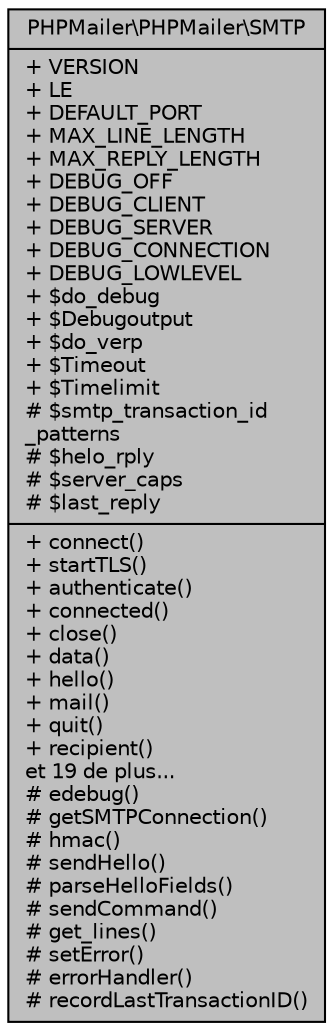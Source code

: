 digraph "PHPMailer\PHPMailer\SMTP"
{
 // LATEX_PDF_SIZE
  edge [fontname="Helvetica",fontsize="10",labelfontname="Helvetica",labelfontsize="10"];
  node [fontname="Helvetica",fontsize="10",shape=record];
  Node1 [label="{PHPMailer\\PHPMailer\\SMTP\n|+ VERSION\l+ LE\l+ DEFAULT_PORT\l+ MAX_LINE_LENGTH\l+ MAX_REPLY_LENGTH\l+ DEBUG_OFF\l+ DEBUG_CLIENT\l+ DEBUG_SERVER\l+ DEBUG_CONNECTION\l+ DEBUG_LOWLEVEL\l+ $do_debug\l+ $Debugoutput\l+ $do_verp\l+ $Timeout\l+ $Timelimit\l# $smtp_transaction_id\l_patterns\l# $helo_rply\l# $server_caps\l# $last_reply\l|+ connect()\l+ startTLS()\l+ authenticate()\l+ connected()\l+ close()\l+ data()\l+ hello()\l+ mail()\l+ quit()\l+ recipient()\let 19 de plus...\l# edebug()\l# getSMTPConnection()\l# hmac()\l# sendHello()\l# parseHelloFields()\l# sendCommand()\l# get_lines()\l# setError()\l# errorHandler()\l# recordLastTransactionID()\l}",height=0.2,width=0.4,color="black", fillcolor="grey75", style="filled", fontcolor="black",tooltip=" "];
}
